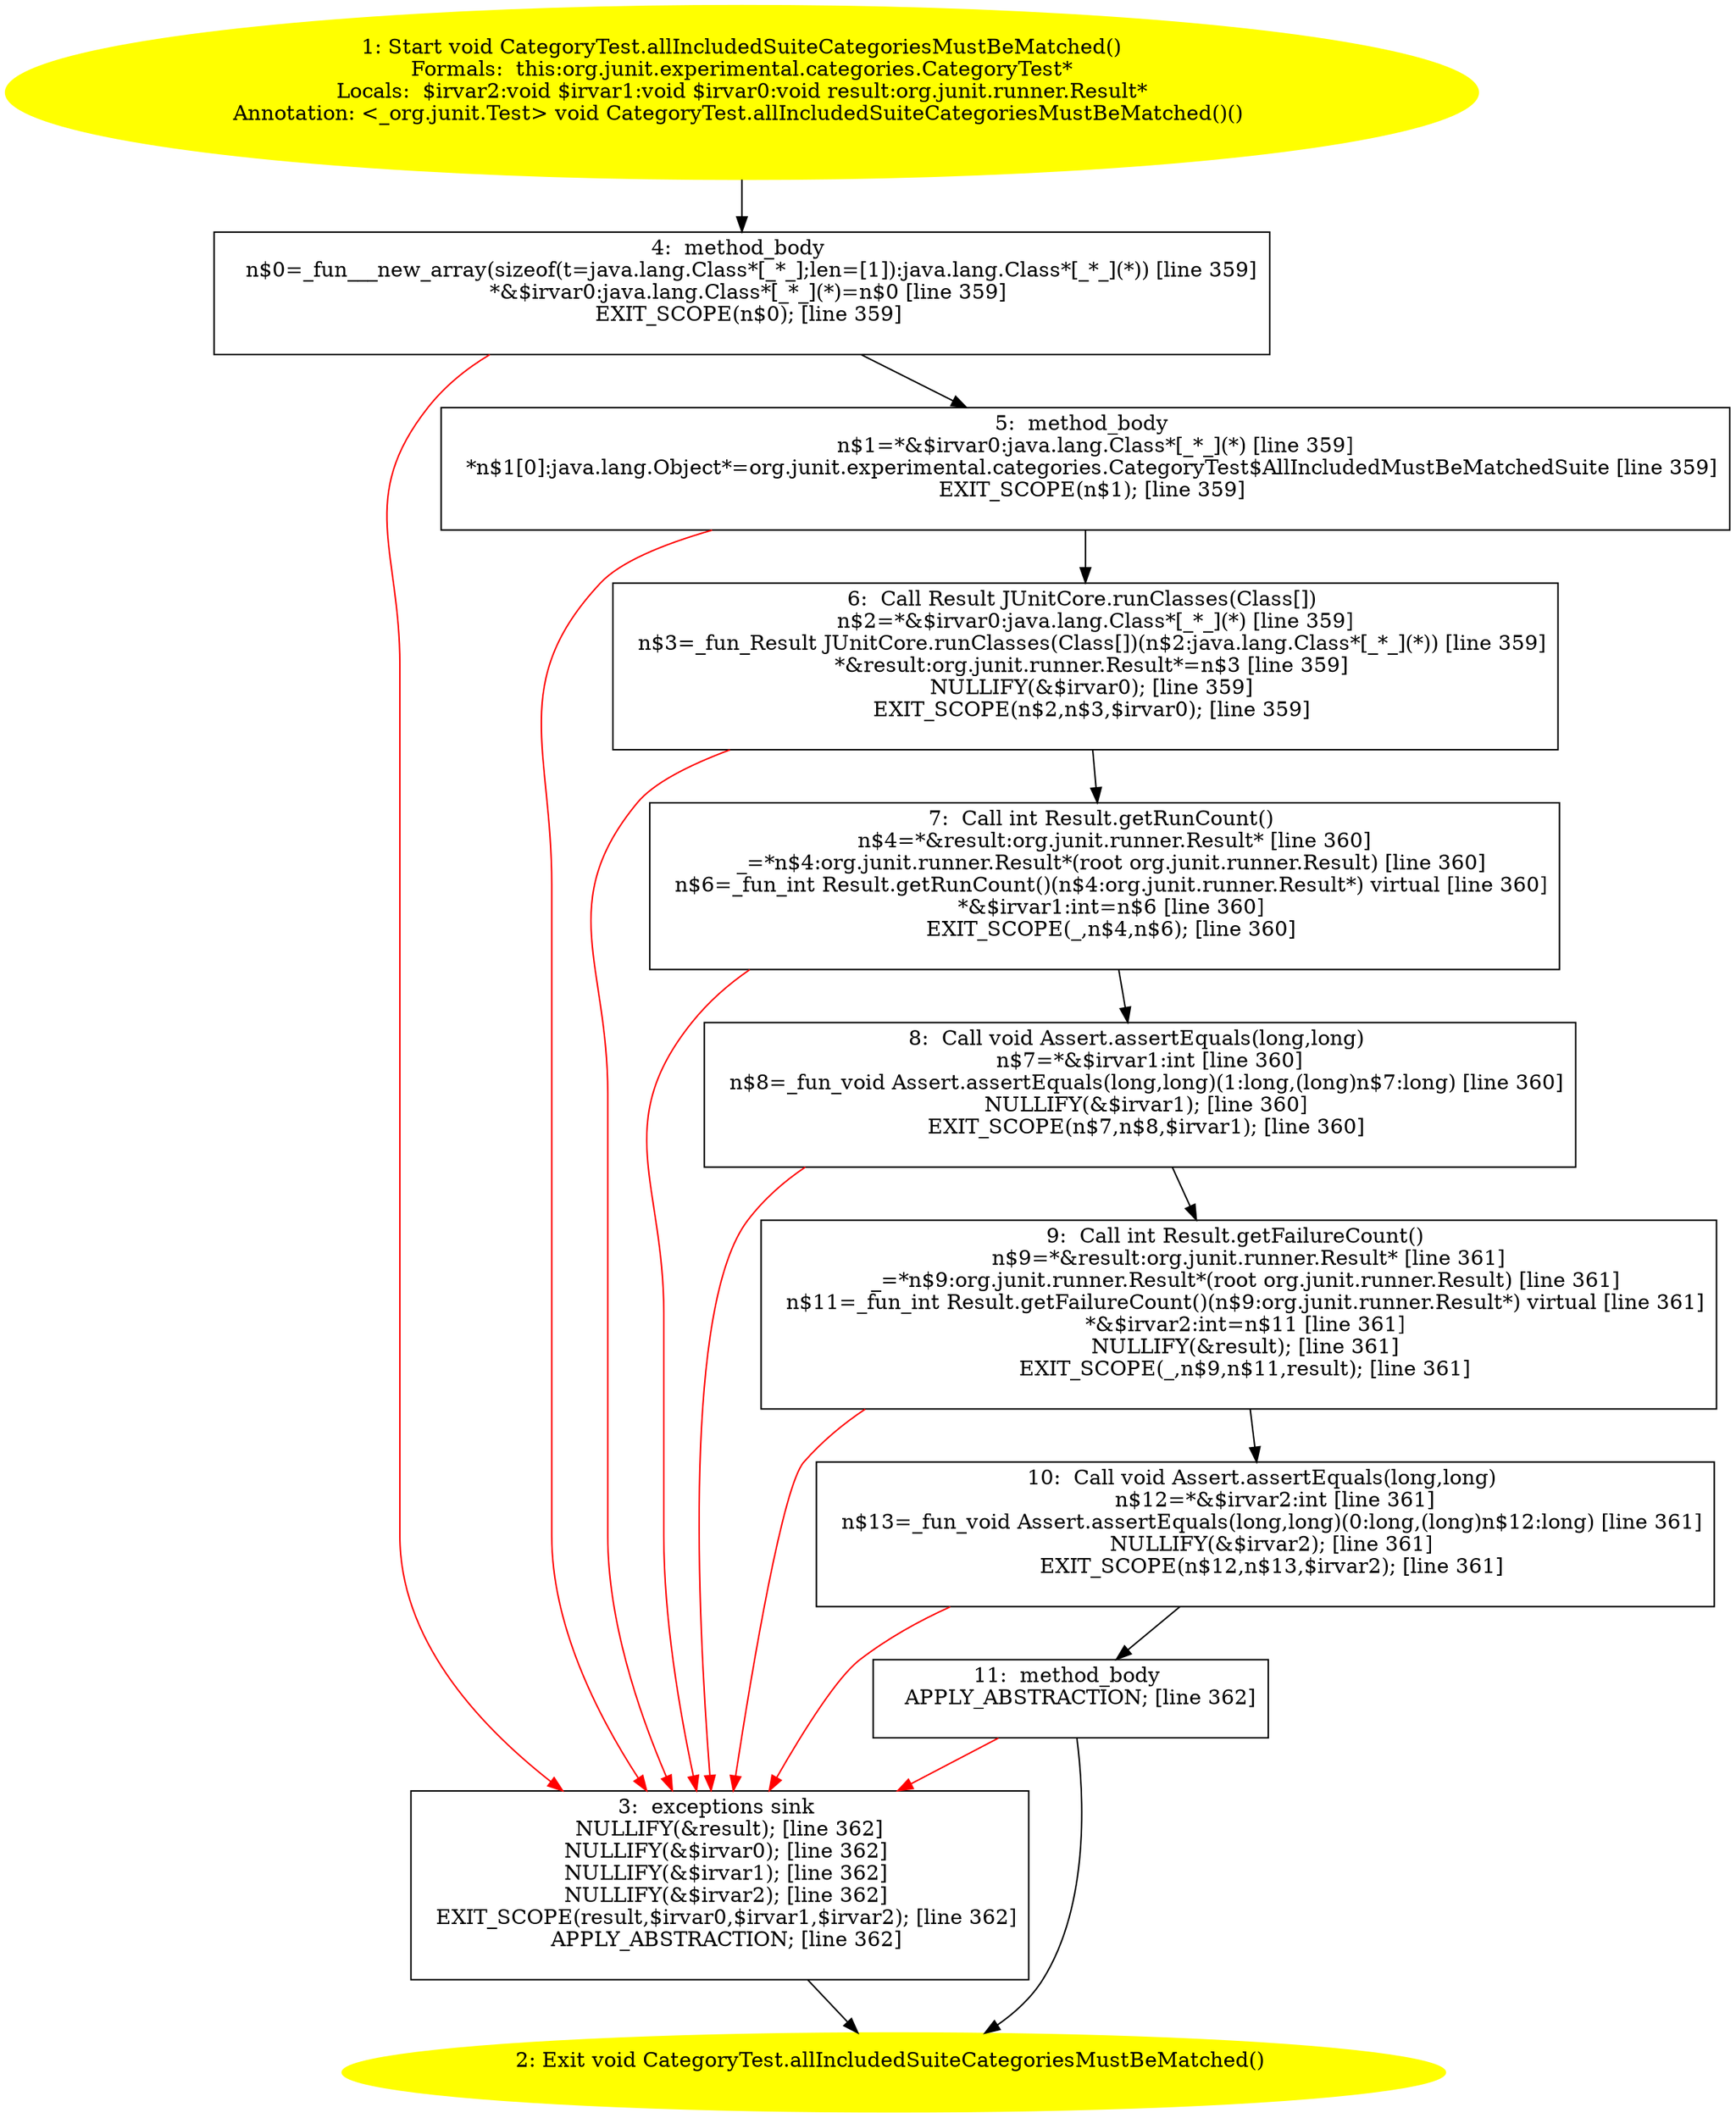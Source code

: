 /* @generated */
digraph cfg {
"org.junit.experimental.categories.CategoryTest.allIncludedSuiteCategoriesMustBeMatched():void.7fa328ed6b508b2030ebde19170bdf22_1" [label="1: Start void CategoryTest.allIncludedSuiteCategoriesMustBeMatched()\nFormals:  this:org.junit.experimental.categories.CategoryTest*\nLocals:  $irvar2:void $irvar1:void $irvar0:void result:org.junit.runner.Result*\nAnnotation: <_org.junit.Test> void CategoryTest.allIncludedSuiteCategoriesMustBeMatched()() \n  " color=yellow style=filled]
	

	 "org.junit.experimental.categories.CategoryTest.allIncludedSuiteCategoriesMustBeMatched():void.7fa328ed6b508b2030ebde19170bdf22_1" -> "org.junit.experimental.categories.CategoryTest.allIncludedSuiteCategoriesMustBeMatched():void.7fa328ed6b508b2030ebde19170bdf22_4" ;
"org.junit.experimental.categories.CategoryTest.allIncludedSuiteCategoriesMustBeMatched():void.7fa328ed6b508b2030ebde19170bdf22_2" [label="2: Exit void CategoryTest.allIncludedSuiteCategoriesMustBeMatched() \n  " color=yellow style=filled]
	

"org.junit.experimental.categories.CategoryTest.allIncludedSuiteCategoriesMustBeMatched():void.7fa328ed6b508b2030ebde19170bdf22_3" [label="3:  exceptions sink \n   NULLIFY(&result); [line 362]\n  NULLIFY(&$irvar0); [line 362]\n  NULLIFY(&$irvar1); [line 362]\n  NULLIFY(&$irvar2); [line 362]\n  EXIT_SCOPE(result,$irvar0,$irvar1,$irvar2); [line 362]\n  APPLY_ABSTRACTION; [line 362]\n " shape="box"]
	

	 "org.junit.experimental.categories.CategoryTest.allIncludedSuiteCategoriesMustBeMatched():void.7fa328ed6b508b2030ebde19170bdf22_3" -> "org.junit.experimental.categories.CategoryTest.allIncludedSuiteCategoriesMustBeMatched():void.7fa328ed6b508b2030ebde19170bdf22_2" ;
"org.junit.experimental.categories.CategoryTest.allIncludedSuiteCategoriesMustBeMatched():void.7fa328ed6b508b2030ebde19170bdf22_4" [label="4:  method_body \n   n$0=_fun___new_array(sizeof(t=java.lang.Class*[_*_];len=[1]):java.lang.Class*[_*_](*)) [line 359]\n  *&$irvar0:java.lang.Class*[_*_](*)=n$0 [line 359]\n  EXIT_SCOPE(n$0); [line 359]\n " shape="box"]
	

	 "org.junit.experimental.categories.CategoryTest.allIncludedSuiteCategoriesMustBeMatched():void.7fa328ed6b508b2030ebde19170bdf22_4" -> "org.junit.experimental.categories.CategoryTest.allIncludedSuiteCategoriesMustBeMatched():void.7fa328ed6b508b2030ebde19170bdf22_5" ;
	 "org.junit.experimental.categories.CategoryTest.allIncludedSuiteCategoriesMustBeMatched():void.7fa328ed6b508b2030ebde19170bdf22_4" -> "org.junit.experimental.categories.CategoryTest.allIncludedSuiteCategoriesMustBeMatched():void.7fa328ed6b508b2030ebde19170bdf22_3" [color="red" ];
"org.junit.experimental.categories.CategoryTest.allIncludedSuiteCategoriesMustBeMatched():void.7fa328ed6b508b2030ebde19170bdf22_5" [label="5:  method_body \n   n$1=*&$irvar0:java.lang.Class*[_*_](*) [line 359]\n  *n$1[0]:java.lang.Object*=org.junit.experimental.categories.CategoryTest$AllIncludedMustBeMatchedSuite [line 359]\n  EXIT_SCOPE(n$1); [line 359]\n " shape="box"]
	

	 "org.junit.experimental.categories.CategoryTest.allIncludedSuiteCategoriesMustBeMatched():void.7fa328ed6b508b2030ebde19170bdf22_5" -> "org.junit.experimental.categories.CategoryTest.allIncludedSuiteCategoriesMustBeMatched():void.7fa328ed6b508b2030ebde19170bdf22_6" ;
	 "org.junit.experimental.categories.CategoryTest.allIncludedSuiteCategoriesMustBeMatched():void.7fa328ed6b508b2030ebde19170bdf22_5" -> "org.junit.experimental.categories.CategoryTest.allIncludedSuiteCategoriesMustBeMatched():void.7fa328ed6b508b2030ebde19170bdf22_3" [color="red" ];
"org.junit.experimental.categories.CategoryTest.allIncludedSuiteCategoriesMustBeMatched():void.7fa328ed6b508b2030ebde19170bdf22_6" [label="6:  Call Result JUnitCore.runClasses(Class[]) \n   n$2=*&$irvar0:java.lang.Class*[_*_](*) [line 359]\n  n$3=_fun_Result JUnitCore.runClasses(Class[])(n$2:java.lang.Class*[_*_](*)) [line 359]\n  *&result:org.junit.runner.Result*=n$3 [line 359]\n  NULLIFY(&$irvar0); [line 359]\n  EXIT_SCOPE(n$2,n$3,$irvar0); [line 359]\n " shape="box"]
	

	 "org.junit.experimental.categories.CategoryTest.allIncludedSuiteCategoriesMustBeMatched():void.7fa328ed6b508b2030ebde19170bdf22_6" -> "org.junit.experimental.categories.CategoryTest.allIncludedSuiteCategoriesMustBeMatched():void.7fa328ed6b508b2030ebde19170bdf22_7" ;
	 "org.junit.experimental.categories.CategoryTest.allIncludedSuiteCategoriesMustBeMatched():void.7fa328ed6b508b2030ebde19170bdf22_6" -> "org.junit.experimental.categories.CategoryTest.allIncludedSuiteCategoriesMustBeMatched():void.7fa328ed6b508b2030ebde19170bdf22_3" [color="red" ];
"org.junit.experimental.categories.CategoryTest.allIncludedSuiteCategoriesMustBeMatched():void.7fa328ed6b508b2030ebde19170bdf22_7" [label="7:  Call int Result.getRunCount() \n   n$4=*&result:org.junit.runner.Result* [line 360]\n  _=*n$4:org.junit.runner.Result*(root org.junit.runner.Result) [line 360]\n  n$6=_fun_int Result.getRunCount()(n$4:org.junit.runner.Result*) virtual [line 360]\n  *&$irvar1:int=n$6 [line 360]\n  EXIT_SCOPE(_,n$4,n$6); [line 360]\n " shape="box"]
	

	 "org.junit.experimental.categories.CategoryTest.allIncludedSuiteCategoriesMustBeMatched():void.7fa328ed6b508b2030ebde19170bdf22_7" -> "org.junit.experimental.categories.CategoryTest.allIncludedSuiteCategoriesMustBeMatched():void.7fa328ed6b508b2030ebde19170bdf22_8" ;
	 "org.junit.experimental.categories.CategoryTest.allIncludedSuiteCategoriesMustBeMatched():void.7fa328ed6b508b2030ebde19170bdf22_7" -> "org.junit.experimental.categories.CategoryTest.allIncludedSuiteCategoriesMustBeMatched():void.7fa328ed6b508b2030ebde19170bdf22_3" [color="red" ];
"org.junit.experimental.categories.CategoryTest.allIncludedSuiteCategoriesMustBeMatched():void.7fa328ed6b508b2030ebde19170bdf22_8" [label="8:  Call void Assert.assertEquals(long,long) \n   n$7=*&$irvar1:int [line 360]\n  n$8=_fun_void Assert.assertEquals(long,long)(1:long,(long)n$7:long) [line 360]\n  NULLIFY(&$irvar1); [line 360]\n  EXIT_SCOPE(n$7,n$8,$irvar1); [line 360]\n " shape="box"]
	

	 "org.junit.experimental.categories.CategoryTest.allIncludedSuiteCategoriesMustBeMatched():void.7fa328ed6b508b2030ebde19170bdf22_8" -> "org.junit.experimental.categories.CategoryTest.allIncludedSuiteCategoriesMustBeMatched():void.7fa328ed6b508b2030ebde19170bdf22_9" ;
	 "org.junit.experimental.categories.CategoryTest.allIncludedSuiteCategoriesMustBeMatched():void.7fa328ed6b508b2030ebde19170bdf22_8" -> "org.junit.experimental.categories.CategoryTest.allIncludedSuiteCategoriesMustBeMatched():void.7fa328ed6b508b2030ebde19170bdf22_3" [color="red" ];
"org.junit.experimental.categories.CategoryTest.allIncludedSuiteCategoriesMustBeMatched():void.7fa328ed6b508b2030ebde19170bdf22_9" [label="9:  Call int Result.getFailureCount() \n   n$9=*&result:org.junit.runner.Result* [line 361]\n  _=*n$9:org.junit.runner.Result*(root org.junit.runner.Result) [line 361]\n  n$11=_fun_int Result.getFailureCount()(n$9:org.junit.runner.Result*) virtual [line 361]\n  *&$irvar2:int=n$11 [line 361]\n  NULLIFY(&result); [line 361]\n  EXIT_SCOPE(_,n$9,n$11,result); [line 361]\n " shape="box"]
	

	 "org.junit.experimental.categories.CategoryTest.allIncludedSuiteCategoriesMustBeMatched():void.7fa328ed6b508b2030ebde19170bdf22_9" -> "org.junit.experimental.categories.CategoryTest.allIncludedSuiteCategoriesMustBeMatched():void.7fa328ed6b508b2030ebde19170bdf22_10" ;
	 "org.junit.experimental.categories.CategoryTest.allIncludedSuiteCategoriesMustBeMatched():void.7fa328ed6b508b2030ebde19170bdf22_9" -> "org.junit.experimental.categories.CategoryTest.allIncludedSuiteCategoriesMustBeMatched():void.7fa328ed6b508b2030ebde19170bdf22_3" [color="red" ];
"org.junit.experimental.categories.CategoryTest.allIncludedSuiteCategoriesMustBeMatched():void.7fa328ed6b508b2030ebde19170bdf22_10" [label="10:  Call void Assert.assertEquals(long,long) \n   n$12=*&$irvar2:int [line 361]\n  n$13=_fun_void Assert.assertEquals(long,long)(0:long,(long)n$12:long) [line 361]\n  NULLIFY(&$irvar2); [line 361]\n  EXIT_SCOPE(n$12,n$13,$irvar2); [line 361]\n " shape="box"]
	

	 "org.junit.experimental.categories.CategoryTest.allIncludedSuiteCategoriesMustBeMatched():void.7fa328ed6b508b2030ebde19170bdf22_10" -> "org.junit.experimental.categories.CategoryTest.allIncludedSuiteCategoriesMustBeMatched():void.7fa328ed6b508b2030ebde19170bdf22_11" ;
	 "org.junit.experimental.categories.CategoryTest.allIncludedSuiteCategoriesMustBeMatched():void.7fa328ed6b508b2030ebde19170bdf22_10" -> "org.junit.experimental.categories.CategoryTest.allIncludedSuiteCategoriesMustBeMatched():void.7fa328ed6b508b2030ebde19170bdf22_3" [color="red" ];
"org.junit.experimental.categories.CategoryTest.allIncludedSuiteCategoriesMustBeMatched():void.7fa328ed6b508b2030ebde19170bdf22_11" [label="11:  method_body \n   APPLY_ABSTRACTION; [line 362]\n " shape="box"]
	

	 "org.junit.experimental.categories.CategoryTest.allIncludedSuiteCategoriesMustBeMatched():void.7fa328ed6b508b2030ebde19170bdf22_11" -> "org.junit.experimental.categories.CategoryTest.allIncludedSuiteCategoriesMustBeMatched():void.7fa328ed6b508b2030ebde19170bdf22_2" ;
	 "org.junit.experimental.categories.CategoryTest.allIncludedSuiteCategoriesMustBeMatched():void.7fa328ed6b508b2030ebde19170bdf22_11" -> "org.junit.experimental.categories.CategoryTest.allIncludedSuiteCategoriesMustBeMatched():void.7fa328ed6b508b2030ebde19170bdf22_3" [color="red" ];
}
